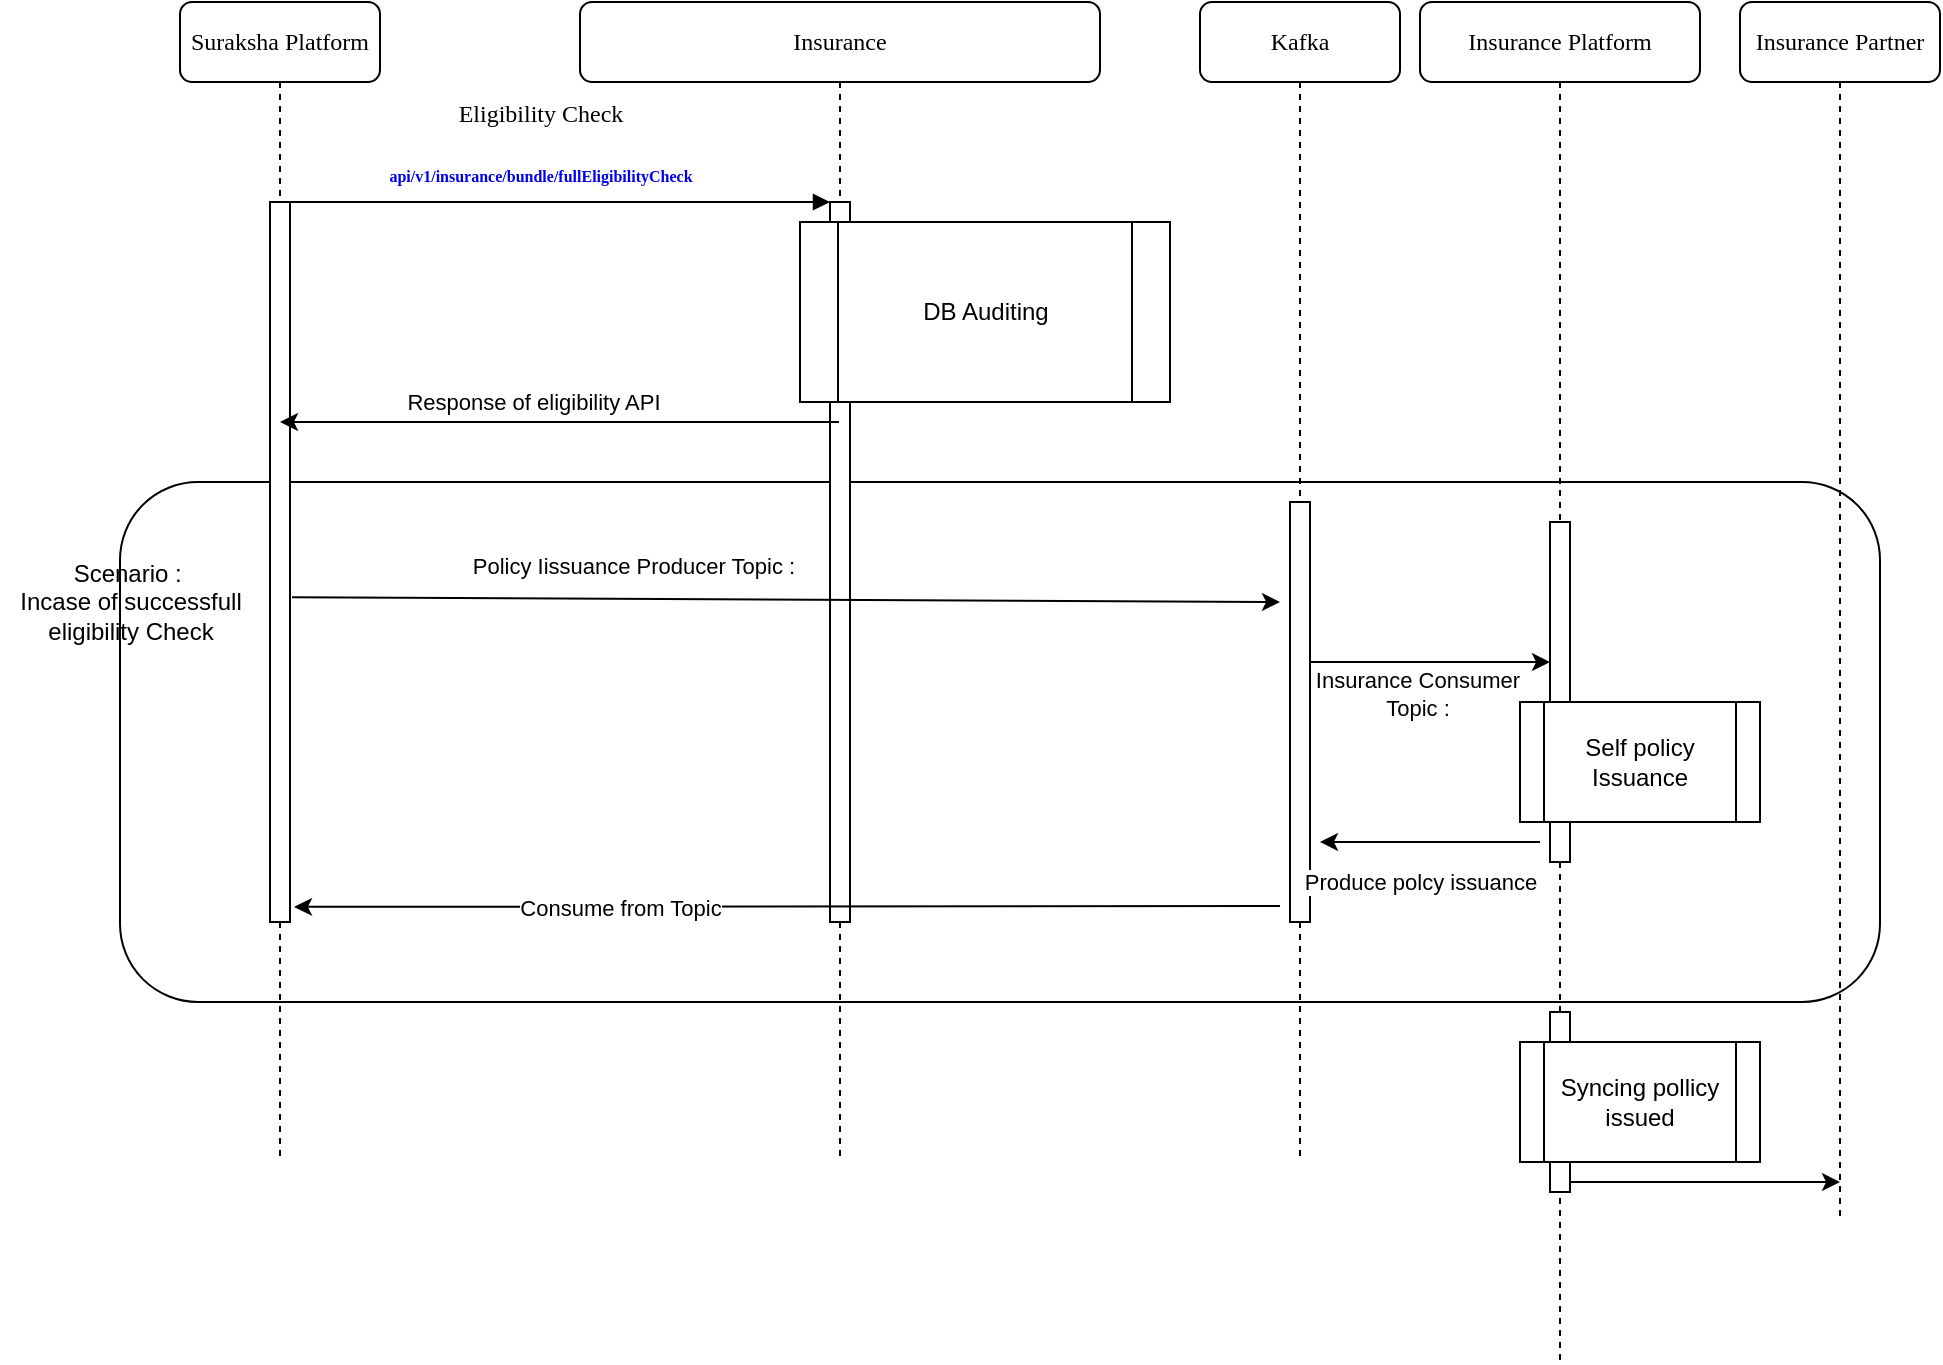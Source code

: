 <mxfile version="20.8.20" type="github">
  <diagram name="Page-1" id="13e1069c-82ec-6db2-03f1-153e76fe0fe0">
    <mxGraphModel dx="954" dy="648" grid="1" gridSize="10" guides="1" tooltips="1" connect="1" arrows="1" fold="1" page="1" pageScale="1" pageWidth="1100" pageHeight="850" background="none" math="0" shadow="0">
      <root>
        <mxCell id="0" />
        <mxCell id="1" parent="0" />
        <mxCell id="RP4racBo4VcpyrWZwj4r-14" value="" style="rounded=1;whiteSpace=wrap;html=1;" vertex="1" parent="1">
          <mxGeometry x="70" y="320" width="880" height="260" as="geometry" />
        </mxCell>
        <mxCell id="7baba1c4bc27f4b0-2" value="Insurance" style="shape=umlLifeline;perimeter=lifelinePerimeter;whiteSpace=wrap;html=1;container=1;collapsible=0;recursiveResize=0;outlineConnect=0;rounded=1;shadow=0;comic=0;labelBackgroundColor=none;strokeWidth=1;fontFamily=Verdana;fontSize=12;align=center;" parent="1" vertex="1">
          <mxGeometry x="300" y="80" width="260" height="580" as="geometry" />
        </mxCell>
        <mxCell id="7baba1c4bc27f4b0-10" value="" style="html=1;points=[];perimeter=orthogonalPerimeter;rounded=0;shadow=0;comic=0;labelBackgroundColor=none;strokeWidth=1;fontFamily=Verdana;fontSize=12;align=center;" parent="7baba1c4bc27f4b0-2" vertex="1">
          <mxGeometry x="125" y="100" width="10" height="360" as="geometry" />
        </mxCell>
        <mxCell id="RP4racBo4VcpyrWZwj4r-11" value="DB Auditing" style="shape=process;whiteSpace=wrap;html=1;backgroundOutline=1;" vertex="1" parent="7baba1c4bc27f4b0-2">
          <mxGeometry x="110" y="110" width="185" height="90" as="geometry" />
        </mxCell>
        <mxCell id="7baba1c4bc27f4b0-3" value="Kafka" style="shape=umlLifeline;perimeter=lifelinePerimeter;whiteSpace=wrap;html=1;container=1;collapsible=0;recursiveResize=0;outlineConnect=0;rounded=1;shadow=0;comic=0;labelBackgroundColor=none;strokeWidth=1;fontFamily=Verdana;fontSize=12;align=center;" parent="1" vertex="1">
          <mxGeometry x="610" y="80" width="100" height="580" as="geometry" />
        </mxCell>
        <mxCell id="7baba1c4bc27f4b0-13" value="" style="html=1;points=[];perimeter=orthogonalPerimeter;rounded=0;shadow=0;comic=0;labelBackgroundColor=none;strokeWidth=1;fontFamily=Verdana;fontSize=12;align=center;" parent="7baba1c4bc27f4b0-3" vertex="1">
          <mxGeometry x="45" y="250" width="10" height="210" as="geometry" />
        </mxCell>
        <mxCell id="7baba1c4bc27f4b0-4" value="Insurance Partner" style="shape=umlLifeline;perimeter=lifelinePerimeter;whiteSpace=wrap;html=1;container=1;collapsible=0;recursiveResize=0;outlineConnect=0;rounded=1;shadow=0;comic=0;labelBackgroundColor=none;strokeWidth=1;fontFamily=Verdana;fontSize=12;align=center;" parent="1" vertex="1">
          <mxGeometry x="880" y="80" width="100" height="610" as="geometry" />
        </mxCell>
        <mxCell id="7baba1c4bc27f4b0-8" value="Suraksha Platform" style="shape=umlLifeline;perimeter=lifelinePerimeter;whiteSpace=wrap;html=1;container=1;collapsible=0;recursiveResize=0;outlineConnect=0;rounded=1;shadow=0;comic=0;labelBackgroundColor=none;strokeWidth=1;fontFamily=Verdana;fontSize=12;align=center;" parent="1" vertex="1">
          <mxGeometry x="100" y="80" width="100" height="580" as="geometry" />
        </mxCell>
        <mxCell id="7baba1c4bc27f4b0-9" value="" style="html=1;points=[];perimeter=orthogonalPerimeter;rounded=0;shadow=0;comic=0;labelBackgroundColor=none;strokeWidth=1;fontFamily=Verdana;fontSize=12;align=center;" parent="7baba1c4bc27f4b0-8" vertex="1">
          <mxGeometry x="45" y="100" width="10" height="360" as="geometry" />
        </mxCell>
        <mxCell id="7baba1c4bc27f4b0-11" value="Eligibility Check&lt;br&gt;&lt;h3&gt;&lt;a tabindex=&quot;-1&quot; rel=&quot;noopener noreferrer&quot; target=&quot;_blank&quot; href=&quot;https://10.56.110.147:8093/api/v1/insurance/bundle/fullEligibilityCheck&#39;&quot; style=&quot;text-decoration-line: none; text-align: start;&quot; class=&quot;&quot;&gt;&lt;font style=&quot;font-size: 8px;&quot;&gt;api/v1/insurance/bundle/fullEligibilityCheck&lt;/font&gt;&lt;/a&gt;&lt;/h3&gt;" style="html=1;verticalAlign=bottom;endArrow=block;entryX=0;entryY=0;labelBackgroundColor=none;fontFamily=Verdana;fontSize=12;edgeStyle=elbowEdgeStyle;elbow=vertical;" parent="1" source="7baba1c4bc27f4b0-9" target="7baba1c4bc27f4b0-10" edge="1">
          <mxGeometry x="-0.074" y="-10" relative="1" as="geometry">
            <mxPoint x="220" y="190" as="sourcePoint" />
            <mxPoint as="offset" />
          </mxGeometry>
        </mxCell>
        <mxCell id="RP4racBo4VcpyrWZwj4r-1" value="" style="endArrow=classic;html=1;rounded=0;" edge="1" parent="1" source="7baba1c4bc27f4b0-2" target="7baba1c4bc27f4b0-8">
          <mxGeometry width="50" height="50" relative="1" as="geometry">
            <mxPoint x="420" y="330" as="sourcePoint" />
            <mxPoint x="470" y="280" as="targetPoint" />
            <Array as="points">
              <mxPoint x="330" y="290" />
              <mxPoint x="210" y="290" />
            </Array>
          </mxGeometry>
        </mxCell>
        <mxCell id="RP4racBo4VcpyrWZwj4r-2" value="Response of eligibility API&amp;nbsp;" style="edgeLabel;html=1;align=center;verticalAlign=middle;resizable=0;points=[];" vertex="1" connectable="0" parent="RP4racBo4VcpyrWZwj4r-1">
          <mxGeometry x="0.321" y="3" relative="1" as="geometry">
            <mxPoint x="33" y="-13" as="offset" />
          </mxGeometry>
        </mxCell>
        <mxCell id="RP4racBo4VcpyrWZwj4r-15" value="Scenario :&amp;nbsp;&lt;br&gt;Incase of successfull &lt;br&gt;eligibility Check" style="text;html=1;align=center;verticalAlign=middle;resizable=0;points=[];autosize=1;strokeColor=none;fillColor=none;" vertex="1" parent="1">
          <mxGeometry x="10" y="350" width="130" height="60" as="geometry" />
        </mxCell>
        <mxCell id="RP4racBo4VcpyrWZwj4r-16" value="" style="endArrow=classic;html=1;rounded=0;exitX=1.1;exitY=0.549;exitDx=0;exitDy=0;exitPerimeter=0;" edge="1" parent="1" source="7baba1c4bc27f4b0-9">
          <mxGeometry width="50" height="50" relative="1" as="geometry">
            <mxPoint x="420" y="340" as="sourcePoint" />
            <mxPoint x="650" y="380" as="targetPoint" />
          </mxGeometry>
        </mxCell>
        <mxCell id="RP4racBo4VcpyrWZwj4r-17" value="Policy Iissuance Producer Topic :&amp;nbsp;" style="edgeLabel;html=1;align=center;verticalAlign=middle;resizable=0;points=[];" vertex="1" connectable="0" parent="RP4racBo4VcpyrWZwj4r-16">
          <mxGeometry x="-0.3" y="4" relative="1" as="geometry">
            <mxPoint x="-1" y="-13" as="offset" />
          </mxGeometry>
        </mxCell>
        <mxCell id="RP4racBo4VcpyrWZwj4r-18" value="" style="endArrow=classic;html=1;rounded=0;" edge="1" parent="1" source="7baba1c4bc27f4b0-13" target="RP4racBo4VcpyrWZwj4r-21">
          <mxGeometry width="50" height="50" relative="1" as="geometry">
            <mxPoint x="670" y="400" as="sourcePoint" />
            <mxPoint x="480" y="400" as="targetPoint" />
            <Array as="points">
              <mxPoint x="720" y="410" />
              <mxPoint x="750" y="410" />
            </Array>
          </mxGeometry>
        </mxCell>
        <mxCell id="RP4racBo4VcpyrWZwj4r-19" value="Insurance Consumer&amp;nbsp;&lt;br&gt;Topic :&amp;nbsp;" style="edgeLabel;html=1;align=center;verticalAlign=middle;resizable=0;points=[];" vertex="1" connectable="0" parent="RP4racBo4VcpyrWZwj4r-18">
          <mxGeometry x="0.1" y="-2" relative="1" as="geometry">
            <mxPoint x="-11" y="14" as="offset" />
          </mxGeometry>
        </mxCell>
        <mxCell id="RP4racBo4VcpyrWZwj4r-20" value="Insurance Platform" style="shape=umlLifeline;perimeter=lifelinePerimeter;whiteSpace=wrap;html=1;container=1;collapsible=0;recursiveResize=0;outlineConnect=0;rounded=1;shadow=0;comic=0;labelBackgroundColor=none;strokeWidth=1;fontFamily=Verdana;fontSize=12;align=center;" vertex="1" parent="1">
          <mxGeometry x="720" y="80" width="140" height="680" as="geometry" />
        </mxCell>
        <mxCell id="RP4racBo4VcpyrWZwj4r-21" value="" style="html=1;points=[];perimeter=orthogonalPerimeter;rounded=0;shadow=0;comic=0;labelBackgroundColor=none;strokeWidth=1;fontFamily=Verdana;fontSize=12;align=center;" vertex="1" parent="RP4racBo4VcpyrWZwj4r-20">
          <mxGeometry x="65" y="260" width="10" height="170" as="geometry" />
        </mxCell>
        <mxCell id="RP4racBo4VcpyrWZwj4r-27" value="" style="html=1;points=[];perimeter=orthogonalPerimeter;rounded=0;shadow=0;comic=0;labelBackgroundColor=none;strokeWidth=1;fontFamily=Verdana;fontSize=12;align=center;" vertex="1" parent="RP4racBo4VcpyrWZwj4r-20">
          <mxGeometry x="65" y="505" width="10" height="90" as="geometry" />
        </mxCell>
        <mxCell id="RP4racBo4VcpyrWZwj4r-28" value="Syncing pollicy issued" style="shape=process;whiteSpace=wrap;html=1;backgroundOutline=1;" vertex="1" parent="RP4racBo4VcpyrWZwj4r-20">
          <mxGeometry x="50" y="520" width="120" height="60" as="geometry" />
        </mxCell>
        <mxCell id="RP4racBo4VcpyrWZwj4r-22" value="Self policy Issuance" style="shape=process;whiteSpace=wrap;html=1;backgroundOutline=1;" vertex="1" parent="1">
          <mxGeometry x="770" y="430" width="120" height="60" as="geometry" />
        </mxCell>
        <mxCell id="RP4racBo4VcpyrWZwj4r-23" value="" style="endArrow=classic;html=1;rounded=0;" edge="1" parent="1">
          <mxGeometry width="50" height="50" relative="1" as="geometry">
            <mxPoint x="780" y="500" as="sourcePoint" />
            <mxPoint x="670" y="500" as="targetPoint" />
          </mxGeometry>
        </mxCell>
        <mxCell id="RP4racBo4VcpyrWZwj4r-24" value="Produce polcy issuance" style="edgeLabel;html=1;align=center;verticalAlign=middle;resizable=0;points=[];" vertex="1" connectable="0" parent="RP4racBo4VcpyrWZwj4r-23">
          <mxGeometry x="0.291" relative="1" as="geometry">
            <mxPoint x="11" y="20" as="offset" />
          </mxGeometry>
        </mxCell>
        <mxCell id="RP4racBo4VcpyrWZwj4r-25" value="" style="endArrow=classic;html=1;rounded=0;entryX=1.2;entryY=0.979;entryDx=0;entryDy=0;entryPerimeter=0;" edge="1" parent="1" target="7baba1c4bc27f4b0-9">
          <mxGeometry width="50" height="50" relative="1" as="geometry">
            <mxPoint x="650" y="532" as="sourcePoint" />
            <mxPoint x="490" y="310" as="targetPoint" />
          </mxGeometry>
        </mxCell>
        <mxCell id="RP4racBo4VcpyrWZwj4r-26" value="Consume from Topic" style="edgeLabel;html=1;align=center;verticalAlign=middle;resizable=0;points=[];" vertex="1" connectable="0" parent="RP4racBo4VcpyrWZwj4r-25">
          <mxGeometry x="0.341" relative="1" as="geometry">
            <mxPoint as="offset" />
          </mxGeometry>
        </mxCell>
        <mxCell id="RP4racBo4VcpyrWZwj4r-30" value="" style="endArrow=classic;html=1;rounded=0;" edge="1" parent="1" source="RP4racBo4VcpyrWZwj4r-27">
          <mxGeometry width="50" height="50" relative="1" as="geometry">
            <mxPoint x="550" y="430" as="sourcePoint" />
            <mxPoint x="930" y="670" as="targetPoint" />
          </mxGeometry>
        </mxCell>
      </root>
    </mxGraphModel>
  </diagram>
</mxfile>
